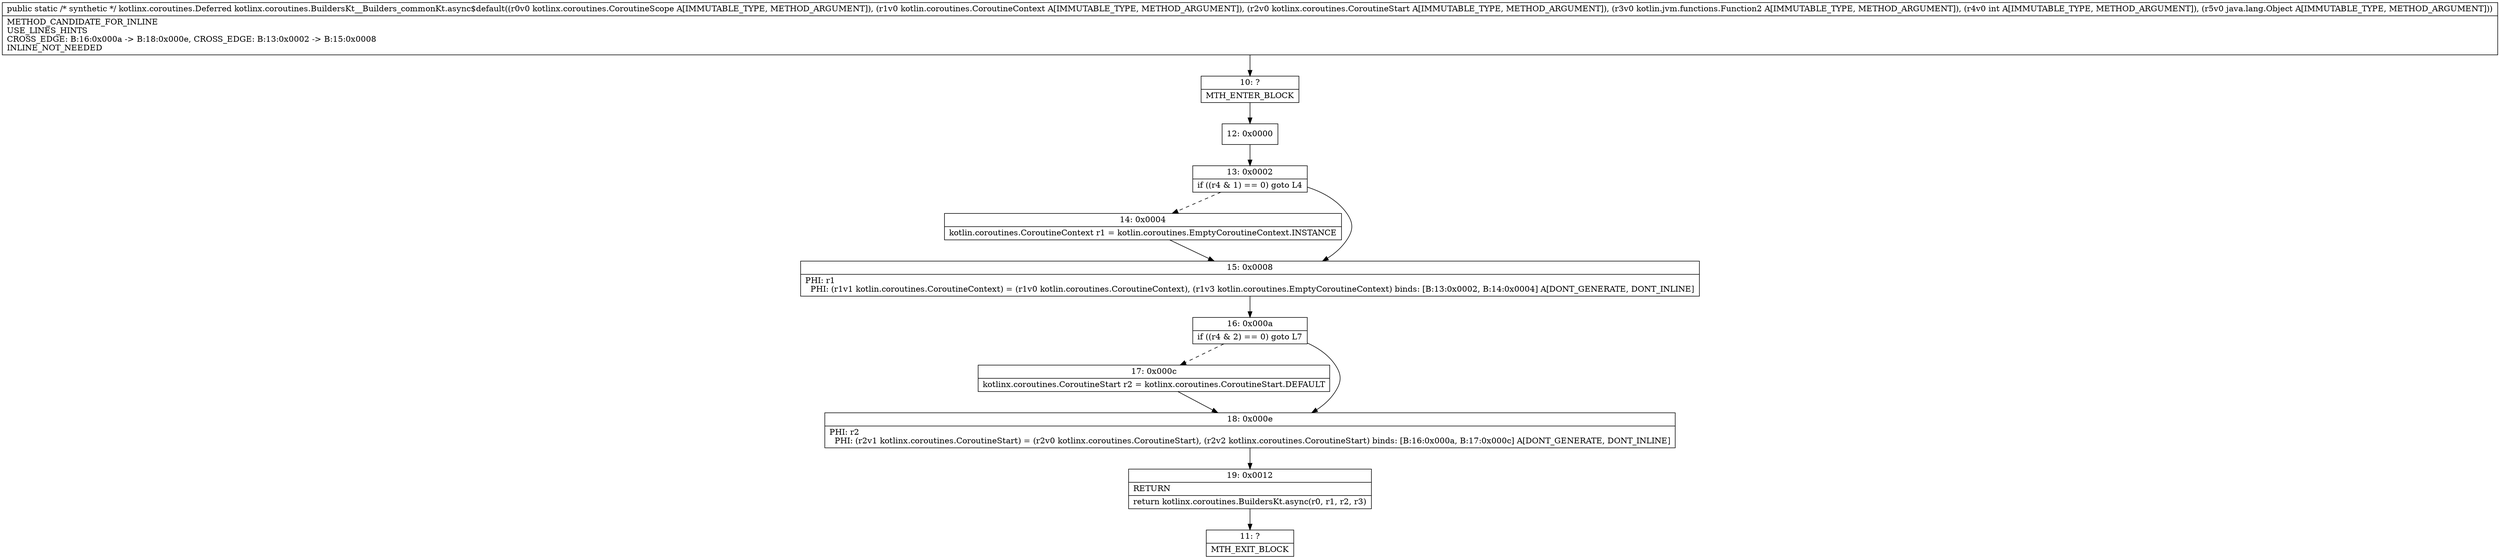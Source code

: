 digraph "CFG forkotlinx.coroutines.BuildersKt__Builders_commonKt.async$default(Lkotlinx\/coroutines\/CoroutineScope;Lkotlin\/coroutines\/CoroutineContext;Lkotlinx\/coroutines\/CoroutineStart;Lkotlin\/jvm\/functions\/Function2;ILjava\/lang\/Object;)Lkotlinx\/coroutines\/Deferred;" {
Node_10 [shape=record,label="{10\:\ ?|MTH_ENTER_BLOCK\l}"];
Node_12 [shape=record,label="{12\:\ 0x0000}"];
Node_13 [shape=record,label="{13\:\ 0x0002|if ((r4 & 1) == 0) goto L4\l}"];
Node_14 [shape=record,label="{14\:\ 0x0004|kotlin.coroutines.CoroutineContext r1 = kotlin.coroutines.EmptyCoroutineContext.INSTANCE\l}"];
Node_15 [shape=record,label="{15\:\ 0x0008|PHI: r1 \l  PHI: (r1v1 kotlin.coroutines.CoroutineContext) = (r1v0 kotlin.coroutines.CoroutineContext), (r1v3 kotlin.coroutines.EmptyCoroutineContext) binds: [B:13:0x0002, B:14:0x0004] A[DONT_GENERATE, DONT_INLINE]\l}"];
Node_16 [shape=record,label="{16\:\ 0x000a|if ((r4 & 2) == 0) goto L7\l}"];
Node_17 [shape=record,label="{17\:\ 0x000c|kotlinx.coroutines.CoroutineStart r2 = kotlinx.coroutines.CoroutineStart.DEFAULT\l}"];
Node_18 [shape=record,label="{18\:\ 0x000e|PHI: r2 \l  PHI: (r2v1 kotlinx.coroutines.CoroutineStart) = (r2v0 kotlinx.coroutines.CoroutineStart), (r2v2 kotlinx.coroutines.CoroutineStart) binds: [B:16:0x000a, B:17:0x000c] A[DONT_GENERATE, DONT_INLINE]\l}"];
Node_19 [shape=record,label="{19\:\ 0x0012|RETURN\l|return kotlinx.coroutines.BuildersKt.async(r0, r1, r2, r3)\l}"];
Node_11 [shape=record,label="{11\:\ ?|MTH_EXIT_BLOCK\l}"];
MethodNode[shape=record,label="{public static \/* synthetic *\/ kotlinx.coroutines.Deferred kotlinx.coroutines.BuildersKt__Builders_commonKt.async$default((r0v0 kotlinx.coroutines.CoroutineScope A[IMMUTABLE_TYPE, METHOD_ARGUMENT]), (r1v0 kotlin.coroutines.CoroutineContext A[IMMUTABLE_TYPE, METHOD_ARGUMENT]), (r2v0 kotlinx.coroutines.CoroutineStart A[IMMUTABLE_TYPE, METHOD_ARGUMENT]), (r3v0 kotlin.jvm.functions.Function2 A[IMMUTABLE_TYPE, METHOD_ARGUMENT]), (r4v0 int A[IMMUTABLE_TYPE, METHOD_ARGUMENT]), (r5v0 java.lang.Object A[IMMUTABLE_TYPE, METHOD_ARGUMENT]))  | METHOD_CANDIDATE_FOR_INLINE\lUSE_LINES_HINTS\lCROSS_EDGE: B:16:0x000a \-\> B:18:0x000e, CROSS_EDGE: B:13:0x0002 \-\> B:15:0x0008\lINLINE_NOT_NEEDED\l}"];
MethodNode -> Node_10;Node_10 -> Node_12;
Node_12 -> Node_13;
Node_13 -> Node_14[style=dashed];
Node_13 -> Node_15;
Node_14 -> Node_15;
Node_15 -> Node_16;
Node_16 -> Node_17[style=dashed];
Node_16 -> Node_18;
Node_17 -> Node_18;
Node_18 -> Node_19;
Node_19 -> Node_11;
}


